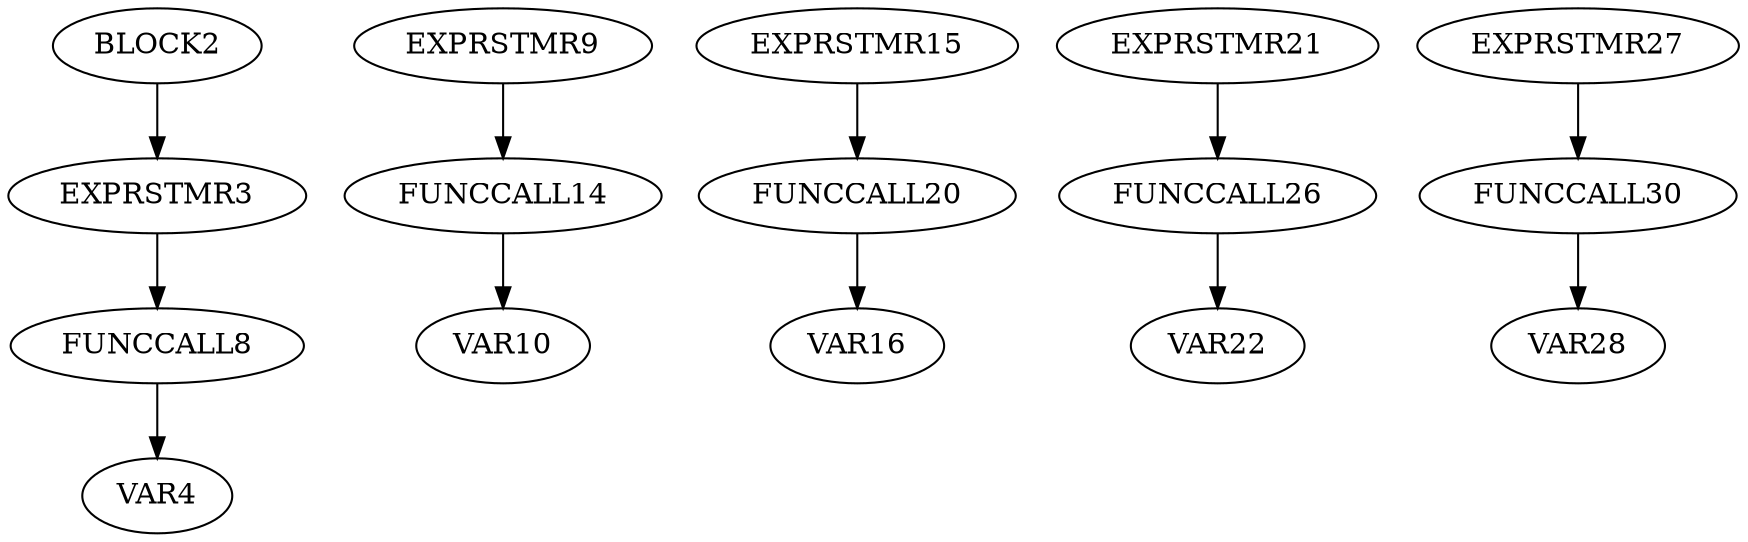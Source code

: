 digraph A { 
FUNCCALL8 -> VAR4
EXPRSTMR3 -> FUNCCALL8
FUNCCALL14 -> VAR10
EXPRSTMR9 -> FUNCCALL14
FUNCCALL20 -> VAR16
EXPRSTMR15 -> FUNCCALL20
FUNCCALL26 -> VAR22
EXPRSTMR21 -> FUNCCALL26
FUNCCALL30 -> VAR28
EXPRSTMR27 -> FUNCCALL30
BLOCK2 -> EXPRSTMR3
}

